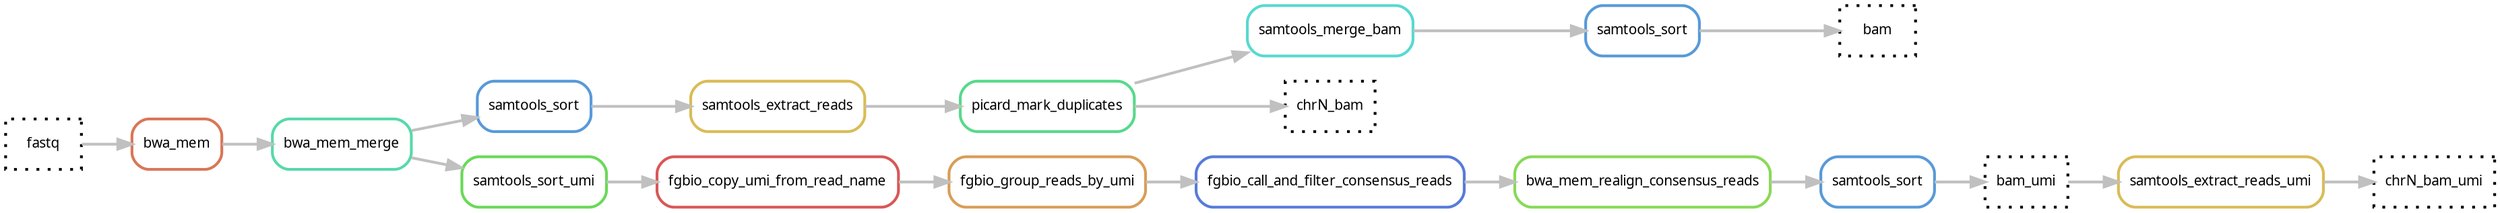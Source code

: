 digraph snakemake_dag {
	rankdir=LR;
    graph[bgcolor=white, margin=0];
    node[shape=box, style=rounded, fontname=sans,                 fontsize=10, penwidth=2];
    edge[penwidth=2, color=grey];
	0[label = "fastq", color = "0.0 0.0 0.0", style="dotted"];
	40[label = "samtools_sort", color = "0.58 0.6 0.85", style="rounded"];
	41[label = "samtools_sort", color = "0.58 0.6 0.85", style="rounded"];
	42[label = "samtools_sort", color = "0.58 0.6 0.85", style="rounded"];
	2[label = "samtools_merge_bam", color = "0.49 0.6 0.85", style="rounded"];
	3[label = "picard_mark_duplicates", color = "0.40 0.6 0.85", style="rounded"];
	4[label = "samtools_extract_reads", color = "0.13 0.6 0.85", style="rounded"];
	51[label = "samtools_extract_reads_umi", color = "0.13 0.6 0.85", style="rounded"];
	5[label = "bwa_mem_merge", color = "0.44 0.6 0.85", style="rounded"];
	6[label = "bwa_mem", color = "0.04 0.6 0.85", style="rounded"];
	8[label = "bwa_mem_realign_consensus_reads", color = "0.27 0.6 0.85", style="rounded"];
	9[label = "fgbio_call_and_filter_consensus_reads", color = "0.62 0.6 0.85", style="rounded"];
	10[label = "fgbio_group_reads_by_umi", color = "0.09 0.6 0.85", style="rounded"];
	11[label = "fgbio_copy_umi_from_read_name", color = "0.00 0.6 0.85", style="rounded"];
	12[label = "samtools_sort_umi", color = "0.31 0.6 0.85", style="rounded"];
	20[label = "bam", color = "0.0 0.0 0.0", style="dotted"];
	21[label = "bam_umi", color = "0.0 0.0 0.0", style="dotted"];
	30[label = "chrN_bam", color = "0.0 0.0 0.0", style="dotted"];
	31[label = "chrN_bam_umi", color = "0.0 0.0 0.0", style="dotted"];
	0 -> 6
	40 -> 20
	2 -> 40
	8 -> 42
	5 -> 41
	3 -> 2
	3 -> 30
	4 -> 3
	6 -> 5
	41 -> 4
	9 -> 8
	10 -> 9
	11 -> 10
	12 -> 11
	5 -> 12
	42 -> 21
	21 -> 51
	51 -> 31
}            
